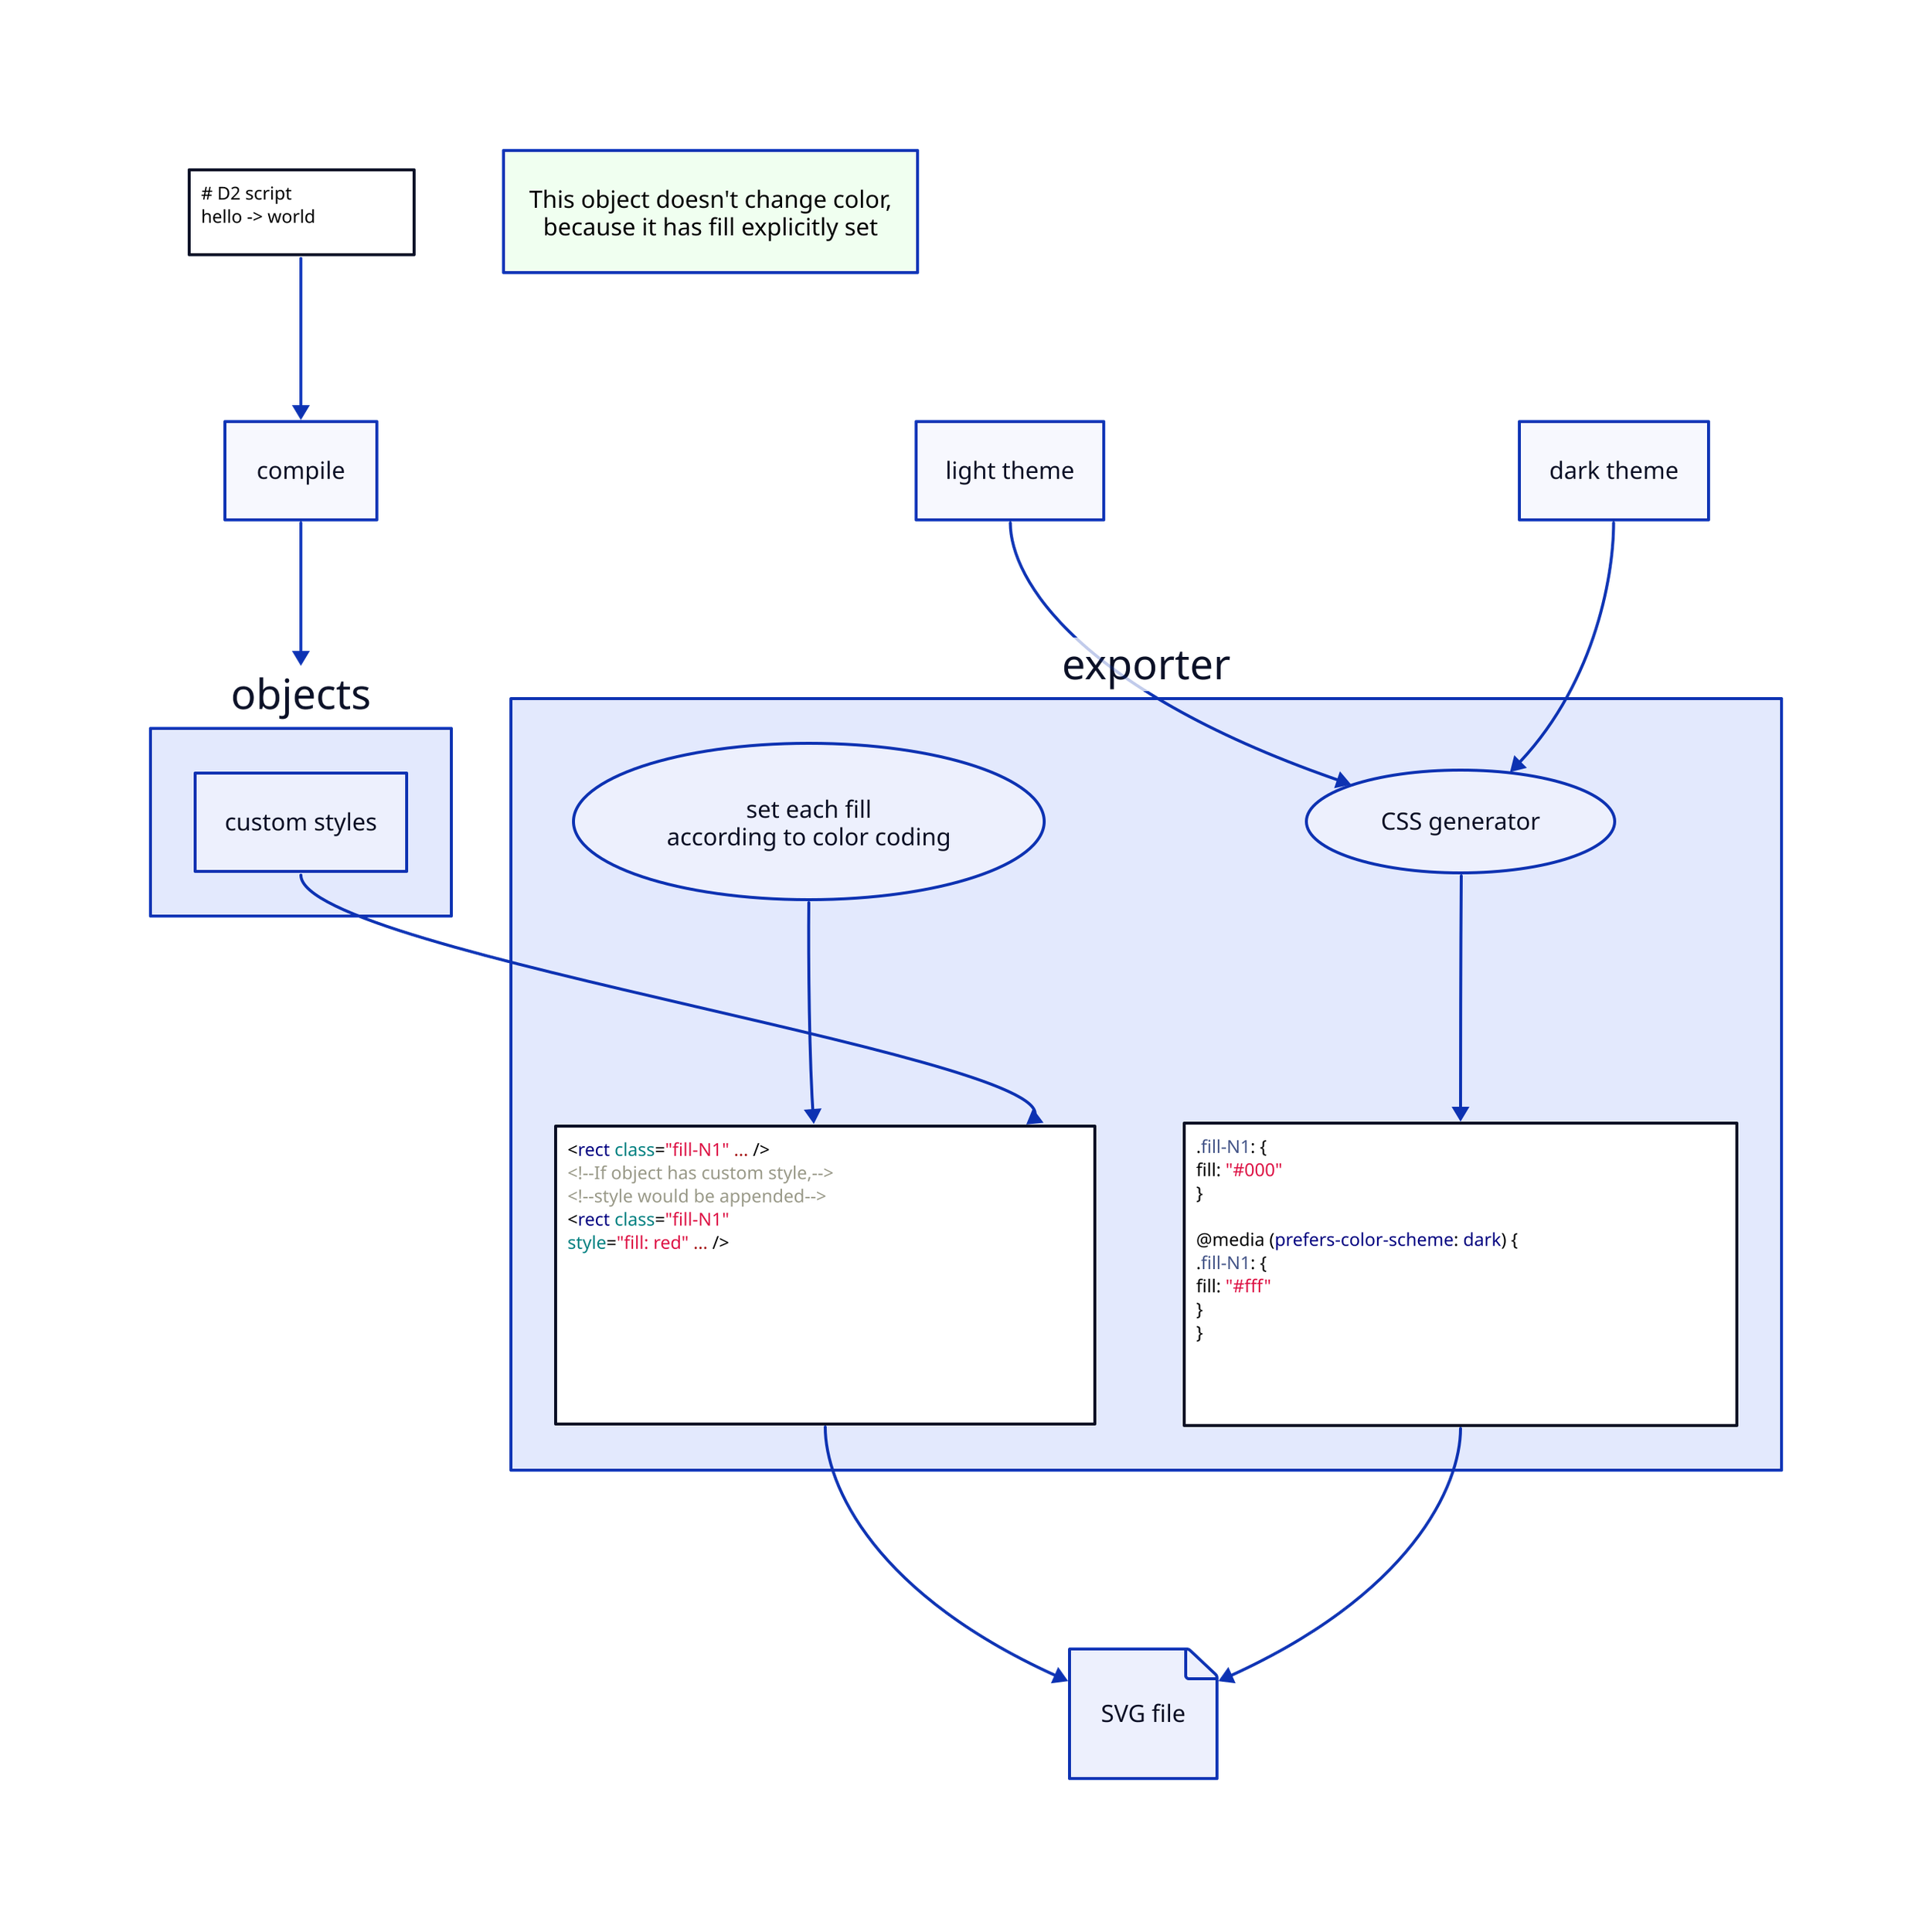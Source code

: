 style.fill: transparent
direction: down

input: |d2
  # D2 script
  hello -> world
|

input -> compile -> objects

objects: {
  custom styles
}


light theme -> exporter.CSS generator
dark theme -> exporter.CSS generator

exporter

exporter: {
  renderer: set each fill\naccording to color coding {
    shape: oval
  }


  CSS generator: {
    shape: oval
  }

  CSS generator -> css
  css: |css
.fill-N1: {
  fill: "#000"
}

@media (prefers-color-scheme: dark) {
  .fill-N1: {
    fill: "#fff"
  }
}
  |
  renderer -> svg
  svg: |html
<rect class="fill-N1" ... />
<!-- If object has custom style, -->
<!-- style would be appended -->
<rect class="fill-N1"
  style="fill: red" ... />

  | {
    height: 200
  }
}

objects.custom styles -> exporter.svg

SVG file: {
  shape: page
}

exporter.svg -> SVG file
exporter.css -> SVG file

static: This object doesn't change color,\nbecause it has fill explicitly set {
  style.fill: honeydew
  style.font-color: black
}
